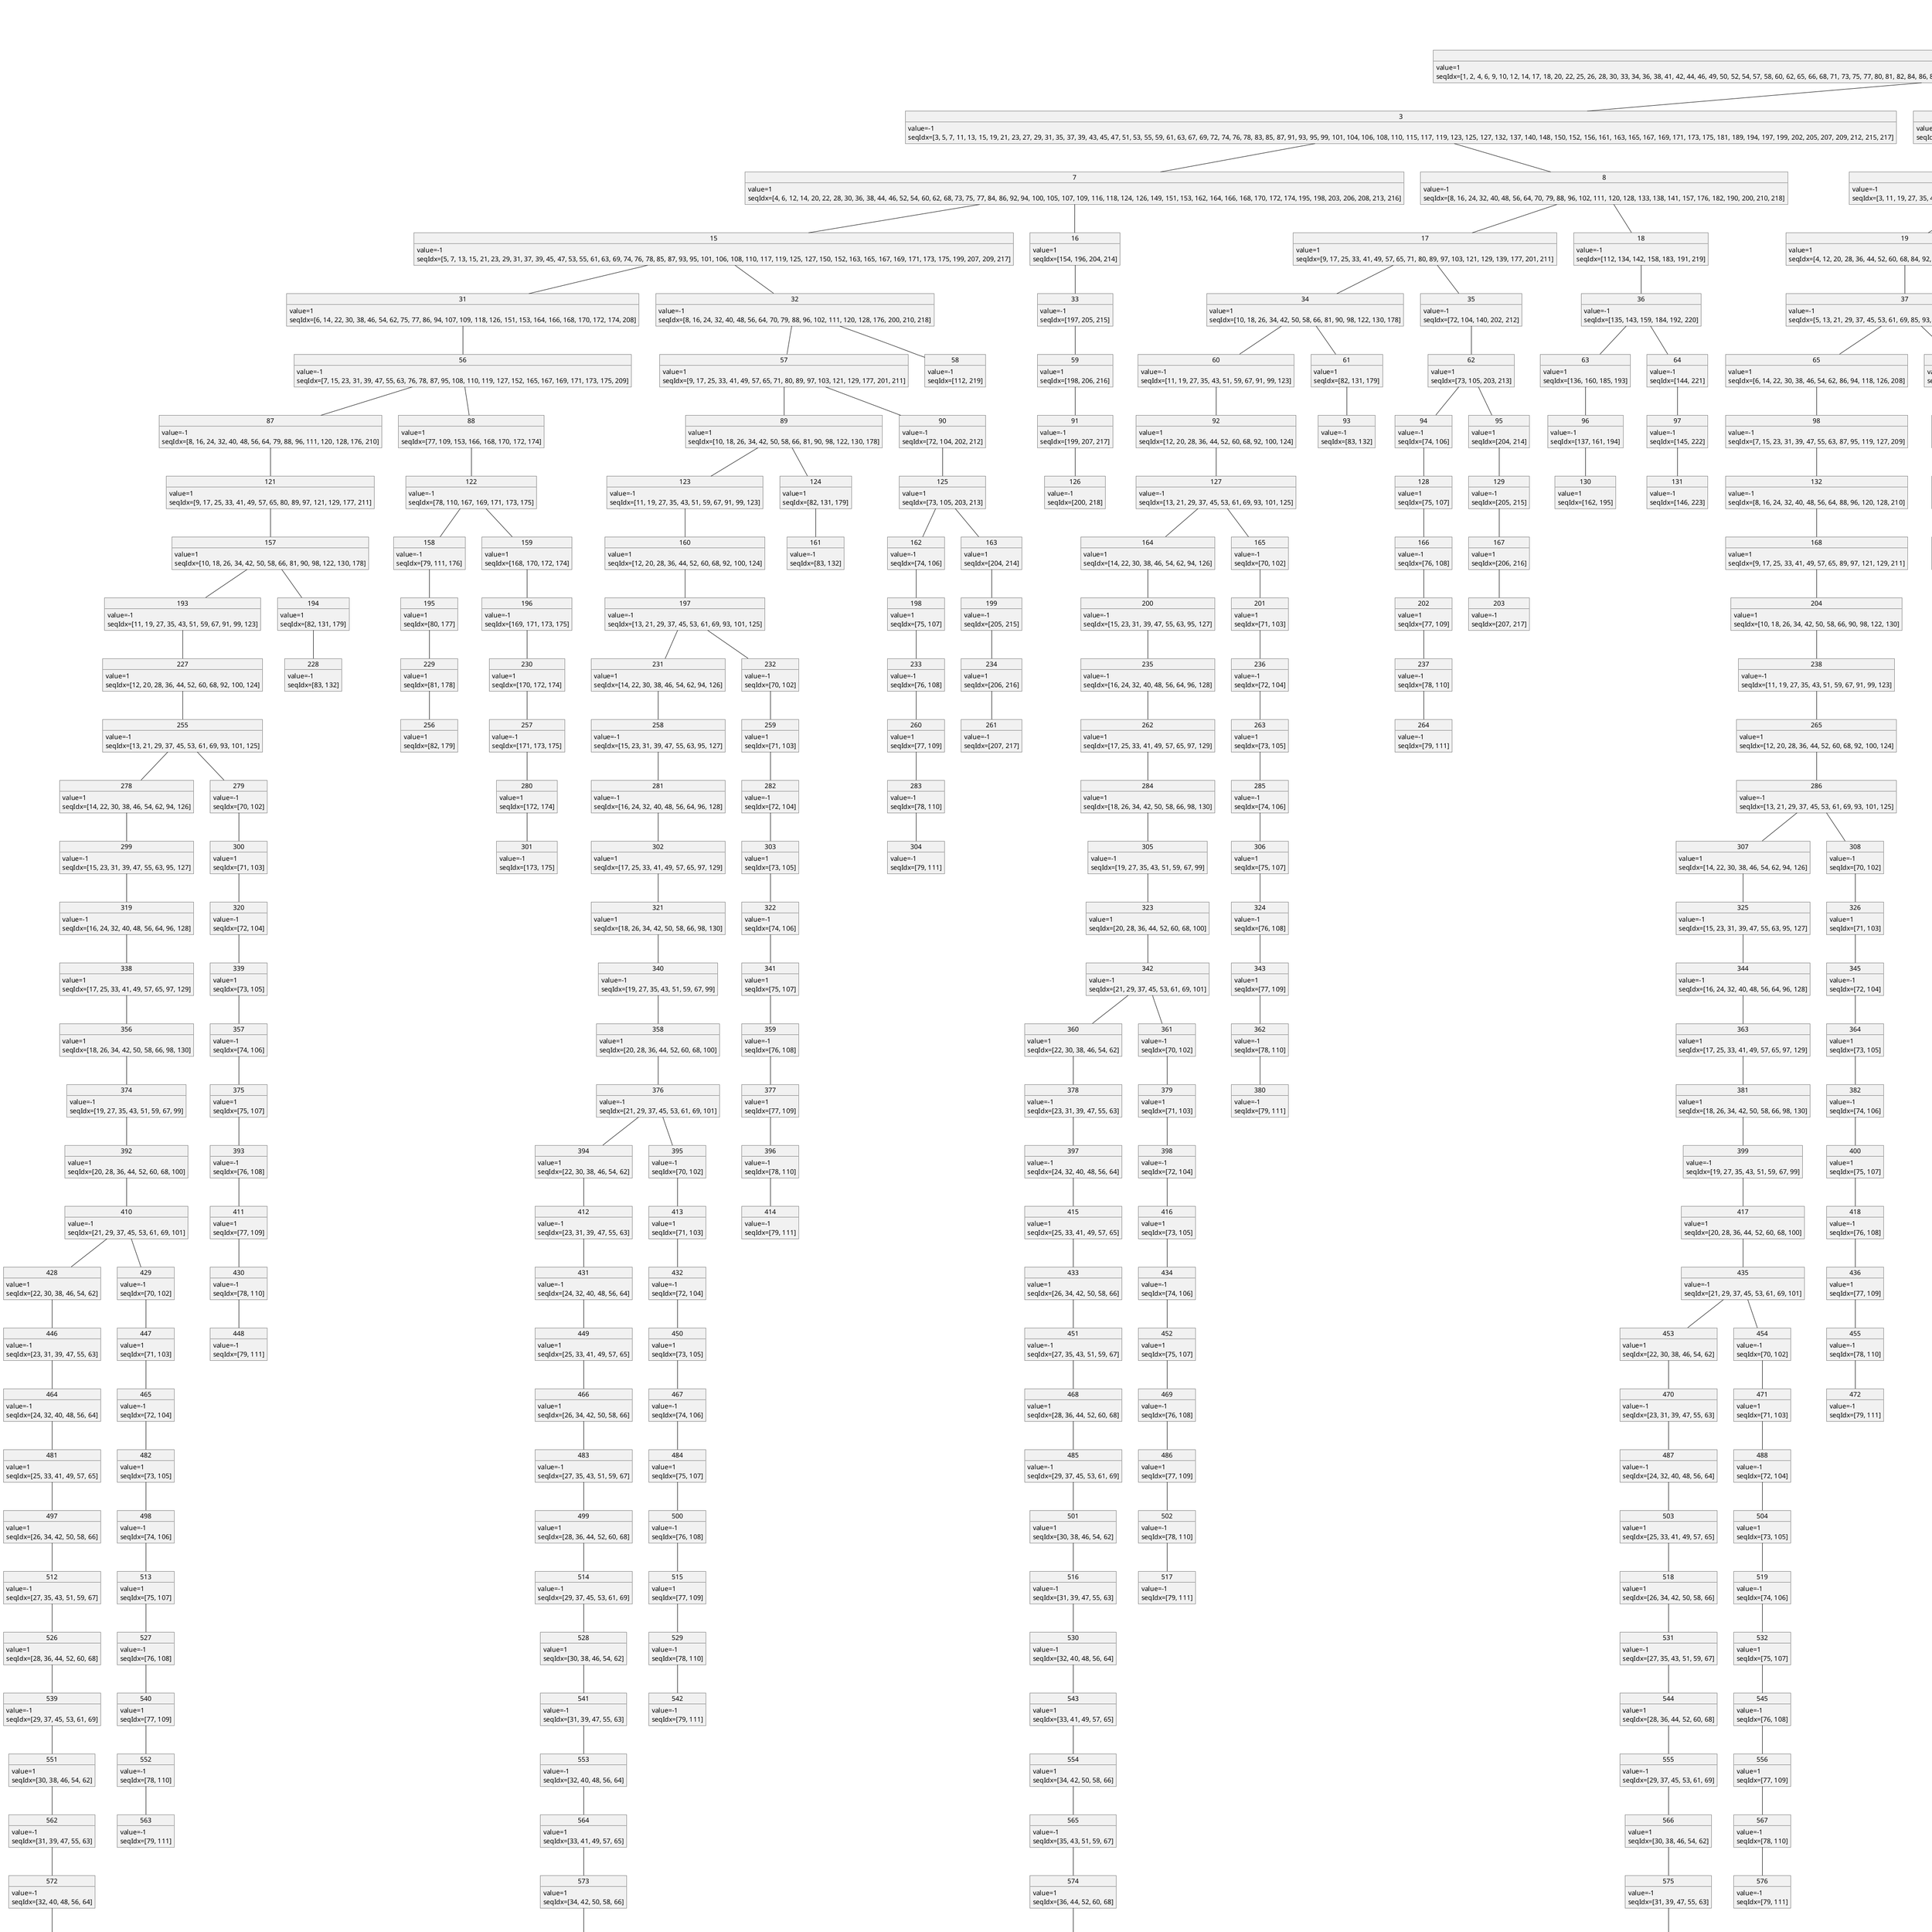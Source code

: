 'This file was automatically generated.
@startuml tree_diagram
object 0
object 1
1 : value=1
1 : seqIdx=[1, 2, 4, 6, 9, 10, 12, 14, 17, 18, 20, 22, 25, 26, 28, 30, 33, 34, 36, 38, 41, 42, 44, 46, 49, 50, 52, 54, 57, 58, 60, 62, 65, 66, 68, 71, 73, 75, 77, 80, 81, 82, 84, 86, 89, 90, 92, 94, 97, 98, 100, 103, 105, 107, 109, 113, 114, 116, 118, 121, 122, 124, 126, 129, 130, 131, 136, 139, 147, 149, 151, 153, 154, 155, 160, 162, 164, 166, 168, 170, 172, 174, 177, 178, 179, 180, 185, 186, 187, 188, 193, 195, 196, 198, 201, 203, 204, 206, 208, 211, 213, 214, 216]
object 2
2 : value=-1
2 : seqIdx=[3, 5, 7, 8, 11, 13, 15, 16, 19, 21, 23, 24, 27, 29, 31, 32, 35, 37, 39, 40, 43, 45, 47, 48, 51, 53, 55, 56, 59, 61, 63, 64, 67, 69, 70, 72, 74, 76, 78, 79, 83, 85, 87, 88, 91, 93, 95, 96, 99, 101, 102, 104, 106, 108, 110, 111, 112, 115, 117, 119, 120, 123, 125, 127, 128, 132, 133, 134, 135, 137, 138, 140, 141, 142, 143, 144, 145, 146, 148, 150, 152, 156, 157, 158, 159, 161, 163, 165, 167, 169, 171, 173, 175, 176, 181, 182, 183, 184, 189, 190, 191, 192, 194, 197, 199, 200, 202, 205, 207, 209, 210, 212, 215, 217, 218, 219, 220, 221, 222, 223]
object 3
3 : value=-1
3 : seqIdx=[3, 5, 7, 11, 13, 15, 19, 21, 23, 27, 29, 31, 35, 37, 39, 43, 45, 47, 51, 53, 55, 59, 61, 63, 67, 69, 72, 74, 76, 78, 83, 85, 87, 91, 93, 95, 99, 101, 104, 106, 108, 110, 115, 117, 119, 123, 125, 127, 132, 137, 140, 148, 150, 152, 156, 161, 163, 165, 167, 169, 171, 173, 175, 181, 189, 194, 197, 199, 202, 205, 207, 209, 212, 215, 217]
object 4
4 : value=1
4 : seqIdx=[2, 10, 18, 26, 34, 42, 50, 58, 66, 81, 82, 90, 98, 114, 122, 130, 131, 154, 155, 178, 179, 180, 186, 187, 188, 196, 204, 214]
object 5
5 : value=1
5 : seqIdx=[4, 6, 9, 12, 14, 17, 20, 22, 25, 28, 30, 33, 36, 38, 41, 44, 46, 49, 52, 54, 57, 60, 62, 65, 68, 71, 73, 75, 77, 80, 84, 86, 89, 92, 94, 97, 100, 103, 105, 107, 109, 113, 116, 118, 121, 124, 126, 129, 136, 139, 147, 149, 151, 153, 160, 162, 164, 166, 168, 170, 172, 174, 177, 185, 193, 195, 198, 201, 203, 206, 208, 211, 213, 216]
object 6
6 : value=-1
6 : seqIdx=[8, 16, 24, 32, 40, 48, 56, 64, 70, 79, 88, 96, 102, 111, 112, 120, 128, 133, 134, 135, 138, 141, 142, 143, 144, 145, 146, 157, 158, 159, 176, 182, 183, 184, 190, 191, 192, 200, 210, 218, 219, 220, 221, 222, 223]
object 7
7 : value=1
7 : seqIdx=[4, 6, 12, 14, 20, 22, 28, 30, 36, 38, 44, 46, 52, 54, 60, 62, 68, 73, 75, 77, 84, 86, 92, 94, 100, 105, 107, 109, 116, 118, 124, 126, 149, 151, 153, 162, 164, 166, 168, 170, 172, 174, 195, 198, 203, 206, 208, 213, 216]
object 8
8 : value=-1
8 : seqIdx=[8, 16, 24, 32, 40, 48, 56, 64, 70, 79, 88, 96, 102, 111, 120, 128, 133, 138, 141, 157, 176, 182, 190, 200, 210, 218]
object 9
9 : value=-1
9 : seqIdx=[3, 11, 19, 27, 35, 43, 51, 59, 67, 83, 91, 99, 115, 123, 132, 156, 181, 189, 197, 205, 215]
object 10
10 : value=1
10 : seqIdx=[82, 131, 155, 179, 180, 187, 188]
object 11
11 : value=-1
11 : seqIdx=[5, 7, 13, 15, 21, 23, 29, 31, 37, 39, 45, 47, 53, 55, 61, 63, 69, 72, 74, 76, 78, 85, 87, 93, 95, 101, 104, 106, 108, 110, 117, 119, 125, 127, 137, 140, 148, 150, 152, 161, 163, 165, 167, 169, 171, 173, 175, 194, 199, 202, 207, 209, 212, 217]
object 12
12 : value=1
12 : seqIdx=[10, 18, 26, 34, 42, 50, 58, 66, 81, 90, 98, 114, 122, 130, 154, 178, 186, 196, 204, 214]
object 13
13 : value=1
13 : seqIdx=[9, 17, 25, 33, 41, 49, 57, 65, 71, 80, 89, 97, 103, 113, 121, 129, 136, 139, 147, 160, 177, 185, 193, 201, 211]
object 14
14 : value=-1
14 : seqIdx=[112, 134, 135, 142, 143, 144, 145, 146, 158, 159, 183, 184, 191, 192, 219, 220, 221, 222, 223]
object 15
15 : value=-1
15 : seqIdx=[5, 7, 13, 15, 21, 23, 29, 31, 37, 39, 45, 47, 53, 55, 61, 63, 69, 74, 76, 78, 85, 87, 93, 95, 101, 106, 108, 110, 117, 119, 125, 127, 150, 152, 163, 165, 167, 169, 171, 173, 175, 199, 207, 209, 217]
object 16
16 : value=1
16 : seqIdx=[154, 196, 204, 214]
object 17
17 : value=1
17 : seqIdx=[9, 17, 25, 33, 41, 49, 57, 65, 71, 80, 89, 97, 103, 121, 129, 139, 177, 201, 211]
object 18
18 : value=-1
18 : seqIdx=[112, 134, 142, 158, 183, 191, 219]
object 19
19 : value=1
19 : seqIdx=[4, 12, 20, 28, 36, 44, 52, 60, 68, 84, 92, 100, 116, 124, 198, 206, 216]
object 20
20 : value=-1
20 : seqIdx=[133, 157, 182, 190]
object 21
21 : value=-1
21 : seqIdx=[83, 132, 156, 181, 189]
object 22
22 : value=1
22 : seqIdx=[180, 188]
object 23
23 : value=1
23 : seqIdx=[6, 14, 22, 30, 38, 46, 54, 62, 73, 75, 77, 86, 94, 105, 107, 109, 118, 126, 149, 151, 153, 162, 164, 166, 168, 170, 172, 174, 195, 203, 208, 213]
object 24
24 : value=-1
24 : seqIdx=[8, 16, 24, 32, 40, 48, 56, 64, 70, 79, 88, 96, 102, 111, 120, 128, 138, 141, 176, 200, 210, 218]
object 25
25 : value=-1
25 : seqIdx=[11, 19, 27, 35, 43, 51, 59, 67, 91, 99, 115, 123, 197, 205, 215]
object 26
26 : value=1
26 : seqIdx=[82, 131, 155, 179, 187]
object 27
27 : value=1
27 : seqIdx=[10, 18, 26, 34, 42, 50, 58, 66, 81, 90, 98, 114, 122, 130, 178, 186]
object 28
28 : value=-1
28 : seqIdx=[72, 104, 137, 140, 148, 161, 194, 202, 212]
object 29
29 : value=1
29 : seqIdx=[113, 136, 147, 160, 185, 193]
object 30
30 : value=-1
30 : seqIdx=[135, 143, 144, 145, 146, 159, 184, 192, 220, 221, 222, 223]
object 31
31 : value=1
31 : seqIdx=[6, 14, 22, 30, 38, 46, 54, 62, 75, 77, 86, 94, 107, 109, 118, 126, 151, 153, 164, 166, 168, 170, 172, 174, 208]
object 32
32 : value=-1
32 : seqIdx=[8, 16, 24, 32, 40, 48, 56, 64, 70, 79, 88, 96, 102, 111, 120, 128, 176, 200, 210, 218]
object 33
33 : value=-1
33 : seqIdx=[197, 205, 215]
object 34
34 : value=1
34 : seqIdx=[10, 18, 26, 34, 42, 50, 58, 66, 81, 90, 98, 122, 130, 178]
object 35
35 : value=-1
35 : seqIdx=[72, 104, 140, 202, 212]
object 36
36 : value=-1
36 : seqIdx=[135, 143, 159, 184, 192, 220]
object 37
37 : value=-1
37 : seqIdx=[5, 13, 21, 29, 37, 45, 53, 61, 69, 85, 93, 101, 117, 125, 199, 207, 217]
object 38
38 : value=-1
38 : seqIdx=[134, 158, 183, 191]
object 39
39 : value=-1
39 : seqIdx=[133, 157, 182, 190]
object 40
40 : value=-1
40 : seqIdx=[181, 189]
object 41
41 : value=-1
41 : seqIdx=[7, 15, 23, 31, 39, 47, 55, 63, 74, 76, 78, 87, 95, 106, 108, 110, 119, 127, 150, 152, 163, 165, 167, 169, 171, 173, 175, 209]
object 42
42 : value=1
42 : seqIdx=[154, 196, 204, 214]
object 43
43 : value=1
43 : seqIdx=[9, 17, 25, 33, 41, 49, 57, 65, 71, 80, 89, 97, 103, 121, 129, 139, 177, 201, 211]
object 44
44 : value=-1
44 : seqIdx=[112, 142, 219]
object 45
45 : value=1
45 : seqIdx=[12, 20, 28, 36, 44, 52, 60, 68, 92, 100, 116, 124, 198, 206, 216]
object 46
46 : value=-1
46 : seqIdx=[83, 132, 156]
object 47
47 : value=1
47 : seqIdx=[180, 188]
object 48
48 : value=-1
48 : seqIdx=[11, 19, 27, 35, 43, 51, 59, 67, 91, 99, 115, 123]
object 49
49 : value=1
49 : seqIdx=[82, 131, 179, 187]
object 50
50 : value=1
50 : seqIdx=[73, 105, 149, 162, 195, 203, 213]
object 51
51 : value=-1
51 : seqIdx=[138, 141]
object 52
52 : value=-1
52 : seqIdx=[137, 148, 161, 194]
object 53
53 : value=1
53 : seqIdx=[114, 186]
object 54
54 : value=-1
54 : seqIdx=[144, 145, 146, 221, 222, 223]
object 55
55 : value=1
55 : seqIdx=[136, 147, 160, 185, 193]
object 56
56 : value=-1
56 : seqIdx=[7, 15, 23, 31, 39, 47, 55, 63, 76, 78, 87, 95, 108, 110, 119, 127, 152, 165, 167, 169, 171, 173, 175, 209]
object 57
57 : value=1
57 : seqIdx=[9, 17, 25, 33, 41, 49, 57, 65, 71, 80, 89, 97, 103, 121, 129, 177, 201, 211]
object 58
58 : value=-1
58 : seqIdx=[112, 219]
object 59
59 : value=1
59 : seqIdx=[198, 206, 216]
object 60
60 : value=-1
60 : seqIdx=[11, 19, 27, 35, 43, 51, 59, 67, 91, 99, 123]
object 61
61 : value=1
61 : seqIdx=[82, 131, 179]
object 62
62 : value=1
62 : seqIdx=[73, 105, 203, 213]
object 63
63 : value=1
63 : seqIdx=[136, 160, 185, 193]
object 64
64 : value=-1
64 : seqIdx=[144, 221]
object 65
65 : value=1
65 : seqIdx=[6, 14, 22, 30, 38, 46, 54, 62, 86, 94, 118, 126, 208]
object 66
66 : value=-1
66 : seqIdx=[70, 102, 200, 218]
object 67
67 : value=-1
67 : seqIdx=[135, 159, 184, 192]
object 68
68 : value=-1
68 : seqIdx=[134, 158, 183, 191]
object 69
69 : value=-1
69 : seqIdx=[182, 190]
object 70
70 : value=-1
70 : seqIdx=[8, 16, 24, 32, 40, 48, 56, 64, 79, 88, 96, 111, 120, 128, 176, 210]
object 71
71 : value=1
71 : seqIdx=[75, 77, 107, 109, 151, 153, 164, 166, 168, 170, 172, 174]
object 72
72 : value=-1
72 : seqIdx=[197, 205, 215]
object 73
73 : value=1
73 : seqIdx=[10, 18, 26, 34, 42, 50, 58, 66, 81, 90, 98, 122, 130, 178]
object 74
74 : value=-1
74 : seqIdx=[72, 104, 140, 202, 212]
object 75
75 : value=-1
75 : seqIdx=[143, 220]
object 76
76 : value=-1
76 : seqIdx=[13, 21, 29, 37, 45, 53, 61, 69, 93, 101, 117, 125, 199, 207, 217]
object 77
77 : value=-1
77 : seqIdx=[133, 157]
object 78
78 : value=-1
78 : seqIdx=[181, 189]
object 79
79 : value=1
79 : seqIdx=[12, 20, 28, 36, 44, 52, 60, 68, 92, 100, 116, 124]
object 80
80 : value=-1
80 : seqIdx=[83, 132]
object 81
81 : value=1
81 : seqIdx=[180, 188]
object 82
82 : value=-1
82 : seqIdx=[74, 106, 150, 163]
object 83
83 : value=1
83 : seqIdx=[196, 204, 214]
object 84
84 : value=1
84 : seqIdx=[149, 162, 195]
object 85
85 : value=-1
85 : seqIdx=[145, 146, 222, 223]
object 86
86 : value=-1
86 : seqIdx=[137, 148, 161, 194]
object 87
87 : value=-1
87 : seqIdx=[8, 16, 24, 32, 40, 48, 56, 64, 79, 88, 96, 111, 120, 128, 176, 210]
object 88
88 : value=1
88 : seqIdx=[77, 109, 153, 166, 168, 170, 172, 174]
object 89
89 : value=1
89 : seqIdx=[10, 18, 26, 34, 42, 50, 58, 66, 81, 90, 98, 122, 130, 178]
object 90
90 : value=-1
90 : seqIdx=[72, 104, 202, 212]
object 91
91 : value=-1
91 : seqIdx=[199, 207, 217]
object 92
92 : value=1
92 : seqIdx=[12, 20, 28, 36, 44, 52, 60, 68, 92, 100, 124]
object 93
93 : value=-1
93 : seqIdx=[83, 132]
object 94
94 : value=-1
94 : seqIdx=[74, 106]
object 95
95 : value=1
95 : seqIdx=[204, 214]
object 96
96 : value=-1
96 : seqIdx=[137, 161, 194]
object 97
97 : value=-1
97 : seqIdx=[145, 222]
object 98
98 : value=-1
98 : seqIdx=[7, 15, 23, 31, 39, 47, 55, 63, 87, 95, 119, 127, 209]
object 99
99 : value=1
99 : seqIdx=[71, 103, 201]
object 100
100 : value=1
100 : seqIdx=[136, 160, 185, 193]
object 101
101 : value=-1
101 : seqIdx=[135, 159, 184, 192]
object 102
102 : value=-1
102 : seqIdx=[183, 191]
object 103
103 : value=1
103 : seqIdx=[9, 17, 25, 33, 41, 49, 57, 65, 80, 89, 97, 121, 129, 177, 211]
object 104
104 : value=-1
104 : seqIdx=[76, 78, 108, 110, 152, 165, 167, 169, 171, 173, 175]
object 105
105 : value=1
105 : seqIdx=[198, 206, 216]
object 106
106 : value=-1
106 : seqIdx=[11, 19, 27, 35, 43, 51, 59, 67, 91, 99, 123]
object 107
107 : value=1
107 : seqIdx=[82, 131, 179]
object 108
108 : value=1
108 : seqIdx=[73, 105, 203, 213]
object 109
109 : value=-1
109 : seqIdx=[144, 221]
object 110
110 : value=1
110 : seqIdx=[14, 22, 30, 38, 46, 54, 62, 94, 118, 126, 208]
object 111
111 : value=-1
111 : seqIdx=[70, 102, 200, 218]
object 112
112 : value=-1
112 : seqIdx=[134, 158]
object 113
113 : value=-1
113 : seqIdx=[182, 190]
object 114
114 : value=-1
114 : seqIdx=[13, 21, 29, 37, 45, 53, 61, 69, 93, 101, 117, 125]
object 115
115 : value=-1
115 : seqIdx=[181, 189]
object 116
116 : value=1
116 : seqIdx=[75, 107, 151, 164]
object 117
117 : value=-1
117 : seqIdx=[197, 205, 215]
object 118
118 : value=-1
118 : seqIdx=[150, 163]
object 119
119 : value=-1
119 : seqIdx=[146, 223]
object 120
120 : value=1
120 : seqIdx=[149, 162, 195]
object 121
121 : value=1
121 : seqIdx=[9, 17, 25, 33, 41, 49, 57, 65, 80, 89, 97, 121, 129, 177, 211]
object 122
122 : value=-1
122 : seqIdx=[78, 110, 167, 169, 171, 173, 175]
object 123
123 : value=-1
123 : seqIdx=[11, 19, 27, 35, 43, 51, 59, 67, 91, 99, 123]
object 124
124 : value=1
124 : seqIdx=[82, 131, 179]
object 125
125 : value=1
125 : seqIdx=[73, 105, 203, 213]
object 126
126 : value=-1
126 : seqIdx=[200, 218]
object 127
127 : value=-1
127 : seqIdx=[13, 21, 29, 37, 45, 53, 61, 69, 93, 101, 125]
object 128
128 : value=1
128 : seqIdx=[75, 107]
object 129
129 : value=-1
129 : seqIdx=[205, 215]
object 130
130 : value=1
130 : seqIdx=[162, 195]
object 131
131 : value=-1
131 : seqIdx=[146, 223]
object 132
132 : value=-1
132 : seqIdx=[8, 16, 24, 32, 40, 48, 56, 64, 88, 96, 120, 128, 210]
object 133
133 : value=-1
133 : seqIdx=[72, 104, 202]
object 134
134 : value=-1
134 : seqIdx=[137, 161, 194]
object 135
135 : value=1
135 : seqIdx=[136, 160, 185, 193]
object 136
136 : value=-1
136 : seqIdx=[184, 192]
object 137
137 : value=1
137 : seqIdx=[10, 18, 26, 34, 42, 50, 58, 66, 81, 90, 98, 122, 130, 178]
object 138
138 : value=1
138 : seqIdx=[77, 109, 153, 166, 168, 170, 172, 174]
object 139
139 : value=-1
139 : seqIdx=[79, 111, 176]
object 140
140 : value=-1
140 : seqIdx=[199, 207, 217]
object 141
141 : value=1
141 : seqIdx=[12, 20, 28, 36, 44, 52, 60, 68, 92, 100, 124]
object 142
142 : value=-1
142 : seqIdx=[83, 132]
object 143
143 : value=-1
143 : seqIdx=[74, 106]
object 144
144 : value=1
144 : seqIdx=[204, 214]
object 145
145 : value=-1
145 : seqIdx=[145, 222]
object 146
146 : value=-1
146 : seqIdx=[15, 23, 31, 39, 47, 55, 63, 95, 119, 127, 209]
object 147
147 : value=1
147 : seqIdx=[71, 103, 201]
object 148
148 : value=-1
148 : seqIdx=[135, 159]
object 149
149 : value=-1
149 : seqIdx=[183, 191]
object 150
150 : value=1
150 : seqIdx=[14, 22, 30, 38, 46, 54, 62, 94, 118, 126]
object 151
151 : value=-1
151 : seqIdx=[70, 102]
object 152
152 : value=-1
152 : seqIdx=[182, 190]
object 153
153 : value=-1
153 : seqIdx=[76, 108, 152, 165]
object 154
154 : value=1
154 : seqIdx=[198, 206, 216]
object 155
155 : value=1
155 : seqIdx=[151, 164]
object 156
156 : value=-1
156 : seqIdx=[150, 163]
object 157
157 : value=1
157 : seqIdx=[10, 18, 26, 34, 42, 50, 58, 66, 81, 90, 98, 122, 130, 178]
object 158
158 : value=-1
158 : seqIdx=[79, 111, 176]
object 159
159 : value=1
159 : seqIdx=[168, 170, 172, 174]
object 160
160 : value=1
160 : seqIdx=[12, 20, 28, 36, 44, 52, 60, 68, 92, 100, 124]
object 161
161 : value=-1
161 : seqIdx=[83, 132]
object 162
162 : value=-1
162 : seqIdx=[74, 106]
object 163
163 : value=1
163 : seqIdx=[204, 214]
object 164
164 : value=1
164 : seqIdx=[14, 22, 30, 38, 46, 54, 62, 94, 126]
object 165
165 : value=-1
165 : seqIdx=[70, 102]
object 166
166 : value=-1
166 : seqIdx=[76, 108]
object 167
167 : value=1
167 : seqIdx=[206, 216]
object 168
168 : value=1
168 : seqIdx=[9, 17, 25, 33, 41, 49, 57, 65, 89, 97, 121, 129, 211]
object 169
169 : value=1
169 : seqIdx=[73, 105, 203]
object 170
170 : value=1
170 : seqIdx=[162, 195]
object 171
171 : value=-1
171 : seqIdx=[137, 161, 194]
object 172
172 : value=1
172 : seqIdx=[185, 193]
object 173
173 : value=-1
173 : seqIdx=[11, 19, 27, 35, 43, 51, 59, 67, 91, 99, 123]
object 174
174 : value=1
174 : seqIdx=[82, 131, 179]
object 175
175 : value=-1
175 : seqIdx=[78, 110, 167, 169, 171, 173, 175]
object 176
176 : value=1
176 : seqIdx=[80, 177]
object 177
177 : value=-1
177 : seqIdx=[200, 218]
object 178
178 : value=-1
178 : seqIdx=[13, 21, 29, 37, 45, 53, 61, 69, 93, 101, 125]
object 179
179 : value=1
179 : seqIdx=[75, 107]
object 180
180 : value=-1
180 : seqIdx=[205, 215]
object 181
181 : value=-1
181 : seqIdx=[146, 223]
object 182
182 : value=-1
182 : seqIdx=[16, 24, 32, 40, 48, 56, 64, 96, 120, 128, 210]
object 183
183 : value=-1
183 : seqIdx=[72, 104, 202]
object 184
184 : value=1
184 : seqIdx=[136, 160]
object 185
185 : value=-1
185 : seqIdx=[184, 192]
object 186
186 : value=-1
186 : seqIdx=[15, 23, 31, 39, 47, 55, 63, 95, 119, 127]
object 187
187 : value=1
187 : seqIdx=[71, 103]
object 188
188 : value=-1
188 : seqIdx=[183, 191]
object 189
189 : value=1
189 : seqIdx=[77, 109, 153, 166]
object 190
190 : value=-1
190 : seqIdx=[199, 207, 217]
object 191
191 : value=-1
191 : seqIdx=[152, 165]
object 192
192 : value=1
192 : seqIdx=[151, 164]
object 193
193 : value=-1
193 : seqIdx=[11, 19, 27, 35, 43, 51, 59, 67, 91, 99, 123]
object 194
194 : value=1
194 : seqIdx=[82, 131, 179]
object 195
195 : value=1
195 : seqIdx=[80, 177]
object 196
196 : value=-1
196 : seqIdx=[169, 171, 173, 175]
object 197
197 : value=-1
197 : seqIdx=[13, 21, 29, 37, 45, 53, 61, 69, 93, 101, 125]
object 198
198 : value=1
198 : seqIdx=[75, 107]
object 199
199 : value=-1
199 : seqIdx=[205, 215]
object 200
200 : value=-1
200 : seqIdx=[15, 23, 31, 39, 47, 55, 63, 95, 127]
object 201
201 : value=1
201 : seqIdx=[71, 103]
object 202
202 : value=1
202 : seqIdx=[77, 109]
object 203
203 : value=-1
203 : seqIdx=[207, 217]
object 204
204 : value=1
204 : seqIdx=[10, 18, 26, 34, 42, 50, 58, 66, 90, 98, 122, 130]
object 205
205 : value=-1
205 : seqIdx=[74, 106]
object 206
206 : value=1
206 : seqIdx=[162, 195]
object 207
207 : value=1
207 : seqIdx=[12, 20, 28, 36, 44, 52, 60, 68, 92, 100, 124]
object 208
208 : value=-1
208 : seqIdx=[83, 132]
object 209
209 : value=-1
209 : seqIdx=[79, 111, 176]
object 210
210 : value=1
210 : seqIdx=[168, 170, 172, 174]
object 211
211 : value=1
211 : seqIdx=[81, 178]
object 212
212 : value=1
212 : seqIdx=[14, 22, 30, 38, 46, 54, 62, 94, 126]
object 213
213 : value=-1
213 : seqIdx=[70, 102]
object 214
214 : value=-1
214 : seqIdx=[76, 108]
object 215
215 : value=1
215 : seqIdx=[206, 216]
object 216
216 : value=1
216 : seqIdx=[17, 25, 33, 41, 49, 57, 65, 97, 121, 129, 211]
object 217
217 : value=1
217 : seqIdx=[73, 105, 203]
object 218
218 : value=-1
218 : seqIdx=[137, 161]
object 219
219 : value=1
219 : seqIdx=[185, 193]
object 220
220 : value=-1
220 : seqIdx=[16, 24, 32, 40, 48, 56, 64, 96, 120, 128]
object 221
221 : value=-1
221 : seqIdx=[72, 104]
object 222
222 : value=-1
222 : seqIdx=[184, 192]
object 223
223 : value=-1
223 : seqIdx=[78, 110, 167]
object 224
224 : value=-1
224 : seqIdx=[200, 218]
object 225
225 : value=1
225 : seqIdx=[153, 166]
object 226
226 : value=-1
226 : seqIdx=[152, 165]
object 227
227 : value=1
227 : seqIdx=[12, 20, 28, 36, 44, 52, 60, 68, 92, 100, 124]
object 228
228 : value=-1
228 : seqIdx=[83, 132]
object 229
229 : value=1
229 : seqIdx=[81, 178]
object 230
230 : value=1
230 : seqIdx=[170, 172, 174]
object 231
231 : value=1
231 : seqIdx=[14, 22, 30, 38, 46, 54, 62, 94, 126]
object 232
232 : value=-1
232 : seqIdx=[70, 102]
object 233
233 : value=-1
233 : seqIdx=[76, 108]
object 234
234 : value=1
234 : seqIdx=[206, 216]
object 235
235 : value=-1
235 : seqIdx=[16, 24, 32, 40, 48, 56, 64, 96, 128]
object 236
236 : value=-1
236 : seqIdx=[72, 104]
object 237
237 : value=-1
237 : seqIdx=[78, 110]
object 238
238 : value=-1
238 : seqIdx=[11, 19, 27, 35, 43, 51, 59, 67, 91, 99, 123]
object 239
239 : value=1
239 : seqIdx=[75, 107]
object 240
240 : value=-1
240 : seqIdx=[13, 21, 29, 37, 45, 53, 61, 69, 93, 101, 125]
object 241
241 : value=1
241 : seqIdx=[80, 177]
object 242
242 : value=-1
242 : seqIdx=[169, 171, 173, 175]
object 243
243 : value=1
243 : seqIdx=[82, 179]
object 244
244 : value=-1
244 : seqIdx=[15, 23, 31, 39, 47, 55, 63, 95, 127]
object 245
245 : value=1
245 : seqIdx=[71, 103]
object 246
246 : value=1
246 : seqIdx=[77, 109]
object 247
247 : value=-1
247 : seqIdx=[207, 217]
object 248
248 : value=1
248 : seqIdx=[18, 26, 34, 42, 50, 58, 66, 98, 122, 130]
object 249
249 : value=-1
249 : seqIdx=[74, 106]
object 250
250 : value=1
250 : seqIdx=[17, 25, 33, 41, 49, 57, 65, 97, 121, 129]
object 251
251 : value=1
251 : seqIdx=[73, 105]
object 252
252 : value=1
252 : seqIdx=[185, 193]
object 253
253 : value=-1
253 : seqIdx=[79, 111]
object 254
254 : value=1
254 : seqIdx=[153, 166]
object 255
255 : value=-1
255 : seqIdx=[13, 21, 29, 37, 45, 53, 61, 69, 93, 101, 125]
object 256
256 : value=1
256 : seqIdx=[82, 179]
object 257
257 : value=-1
257 : seqIdx=[171, 173, 175]
object 258
258 : value=-1
258 : seqIdx=[15, 23, 31, 39, 47, 55, 63, 95, 127]
object 259
259 : value=1
259 : seqIdx=[71, 103]
object 260
260 : value=1
260 : seqIdx=[77, 109]
object 261
261 : value=-1
261 : seqIdx=[207, 217]
object 262
262 : value=1
262 : seqIdx=[17, 25, 33, 41, 49, 57, 65, 97, 129]
object 263
263 : value=1
263 : seqIdx=[73, 105]
object 264
264 : value=-1
264 : seqIdx=[79, 111]
object 265
265 : value=1
265 : seqIdx=[12, 20, 28, 36, 44, 52, 60, 68, 92, 100, 124]
object 266
266 : value=-1
266 : seqIdx=[76, 108]
object 267
267 : value=1
267 : seqIdx=[14, 22, 30, 38, 46, 54, 62, 94, 126]
object 268
268 : value=-1
268 : seqIdx=[70, 102]
object 269
269 : value=1
269 : seqIdx=[81, 178]
object 270
270 : value=1
270 : seqIdx=[170, 172, 174]
object 271
271 : value=-1
271 : seqIdx=[16, 24, 32, 40, 48, 56, 64, 96, 128]
object 272
272 : value=-1
272 : seqIdx=[72, 104]
object 273
273 : value=-1
273 : seqIdx=[78, 110]
object 274
274 : value=-1
274 : seqIdx=[19, 27, 35, 43, 51, 59, 67, 99, 123]
object 275
275 : value=1
275 : seqIdx=[75, 107]
object 276
276 : value=1
276 : seqIdx=[18, 26, 34, 42, 50, 58, 66, 98, 122, 130]
object 277
277 : value=-1
277 : seqIdx=[74, 106]
object 278
278 : value=1
278 : seqIdx=[14, 22, 30, 38, 46, 54, 62, 94, 126]
object 279
279 : value=-1
279 : seqIdx=[70, 102]
object 280
280 : value=1
280 : seqIdx=[172, 174]
object 281
281 : value=-1
281 : seqIdx=[16, 24, 32, 40, 48, 56, 64, 96, 128]
object 282
282 : value=-1
282 : seqIdx=[72, 104]
object 283
283 : value=-1
283 : seqIdx=[78, 110]
object 284
284 : value=1
284 : seqIdx=[18, 26, 34, 42, 50, 58, 66, 98, 130]
object 285
285 : value=-1
285 : seqIdx=[74, 106]
object 286
286 : value=-1
286 : seqIdx=[13, 21, 29, 37, 45, 53, 61, 69, 93, 101, 125]
object 287
287 : value=1
287 : seqIdx=[77, 109]
object 288
288 : value=-1
288 : seqIdx=[15, 23, 31, 39, 47, 55, 63, 95, 127]
object 289
289 : value=1
289 : seqIdx=[71, 103]
object 290
290 : value=1
290 : seqIdx=[82, 179]
object 291
291 : value=-1
291 : seqIdx=[171, 173, 175]
object 292
292 : value=1
292 : seqIdx=[17, 25, 33, 41, 49, 57, 65, 97, 129]
object 293
293 : value=1
293 : seqIdx=[73, 105]
object 294
294 : value=-1
294 : seqIdx=[79, 111]
object 295
295 : value=1
295 : seqIdx=[20, 28, 36, 44, 52, 60, 68, 100, 124]
object 296
296 : value=-1
296 : seqIdx=[76, 108]
object 297
297 : value=-1
297 : seqIdx=[19, 27, 35, 43, 51, 59, 67, 99, 123]
object 298
298 : value=1
298 : seqIdx=[75, 107]
object 299
299 : value=-1
299 : seqIdx=[15, 23, 31, 39, 47, 55, 63, 95, 127]
object 300
300 : value=1
300 : seqIdx=[71, 103]
object 301
301 : value=-1
301 : seqIdx=[173, 175]
object 302
302 : value=1
302 : seqIdx=[17, 25, 33, 41, 49, 57, 65, 97, 129]
object 303
303 : value=1
303 : seqIdx=[73, 105]
object 304
304 : value=-1
304 : seqIdx=[79, 111]
object 305
305 : value=-1
305 : seqIdx=[19, 27, 35, 43, 51, 59, 67, 99]
object 306
306 : value=1
306 : seqIdx=[75, 107]
object 307
307 : value=1
307 : seqIdx=[14, 22, 30, 38, 46, 54, 62, 94, 126]
object 308
308 : value=-1
308 : seqIdx=[70, 102]
object 309
309 : value=-1
309 : seqIdx=[78, 110]
object 310
310 : value=-1
310 : seqIdx=[16, 24, 32, 40, 48, 56, 64, 96, 128]
object 311
311 : value=-1
311 : seqIdx=[72, 104]
object 312
312 : value=1
312 : seqIdx=[172, 174]
object 313
313 : value=1
313 : seqIdx=[18, 26, 34, 42, 50, 58, 66, 98, 130]
object 314
314 : value=-1
314 : seqIdx=[74, 106]
object 315
315 : value=-1
315 : seqIdx=[21, 29, 37, 45, 53, 61, 69, 101, 125]
object 316
316 : value=1
316 : seqIdx=[77, 109]
object 317
317 : value=1
317 : seqIdx=[20, 28, 36, 44, 52, 60, 68, 100, 124]
object 318
318 : value=-1
318 : seqIdx=[76, 108]
object 319
319 : value=-1
319 : seqIdx=[16, 24, 32, 40, 48, 56, 64, 96, 128]
object 320
320 : value=-1
320 : seqIdx=[72, 104]
object 321
321 : value=1
321 : seqIdx=[18, 26, 34, 42, 50, 58, 66, 98, 130]
object 322
322 : value=-1
322 : seqIdx=[74, 106]
object 323
323 : value=1
323 : seqIdx=[20, 28, 36, 44, 52, 60, 68, 100]
object 324
324 : value=-1
324 : seqIdx=[76, 108]
object 325
325 : value=-1
325 : seqIdx=[15, 23, 31, 39, 47, 55, 63, 95, 127]
object 326
326 : value=1
326 : seqIdx=[71, 103]
object 327
327 : value=-1
327 : seqIdx=[79, 111]
object 328
328 : value=1
328 : seqIdx=[17, 25, 33, 41, 49, 57, 65, 97, 129]
object 329
329 : value=1
329 : seqIdx=[73, 105]
object 330
330 : value=-1
330 : seqIdx=[173, 175]
object 331
331 : value=-1
331 : seqIdx=[19, 27, 35, 43, 51, 59, 67, 99]
object 332
332 : value=1
332 : seqIdx=[75, 107]
object 333
333 : value=1
333 : seqIdx=[22, 30, 38, 46, 54, 62, 126]
object 334
334 : value=-1
334 : seqIdx=[70, 102]
object 335
335 : value=-1
335 : seqIdx=[78, 110]
object 336
336 : value=-1
336 : seqIdx=[21, 29, 37, 45, 53, 61, 69, 101, 125]
object 337
337 : value=1
337 : seqIdx=[77, 109]
object 338
338 : value=1
338 : seqIdx=[17, 25, 33, 41, 49, 57, 65, 97, 129]
object 339
339 : value=1
339 : seqIdx=[73, 105]
object 340
340 : value=-1
340 : seqIdx=[19, 27, 35, 43, 51, 59, 67, 99]
object 341
341 : value=1
341 : seqIdx=[75, 107]
object 342
342 : value=-1
342 : seqIdx=[21, 29, 37, 45, 53, 61, 69, 101]
object 343
343 : value=1
343 : seqIdx=[77, 109]
object 344
344 : value=-1
344 : seqIdx=[16, 24, 32, 40, 48, 56, 64, 96, 128]
object 345
345 : value=-1
345 : seqIdx=[72, 104]
object 346
346 : value=1
346 : seqIdx=[18, 26, 34, 42, 50, 58, 66, 98, 130]
object 347
347 : value=-1
347 : seqIdx=[74, 106]
object 348
348 : value=1
348 : seqIdx=[20, 28, 36, 44, 52, 60, 68, 100]
object 349
349 : value=-1
349 : seqIdx=[76, 108]
object 350
350 : value=-1
350 : seqIdx=[23, 31, 39, 47, 55, 63, 127]
object 351
351 : value=1
351 : seqIdx=[71, 103]
object 352
352 : value=-1
352 : seqIdx=[79, 111]
object 353
353 : value=1
353 : seqIdx=[22, 30, 38, 46, 54, 62, 126]
object 354
354 : value=-1
354 : seqIdx=[70, 102]
object 355
355 : value=-1
355 : seqIdx=[78, 110]
object 356
356 : value=1
356 : seqIdx=[18, 26, 34, 42, 50, 58, 66, 98, 130]
object 357
357 : value=-1
357 : seqIdx=[74, 106]
object 358
358 : value=1
358 : seqIdx=[20, 28, 36, 44, 52, 60, 68, 100]
object 359
359 : value=-1
359 : seqIdx=[76, 108]
object 360
360 : value=1
360 : seqIdx=[22, 30, 38, 46, 54, 62]
object 361
361 : value=-1
361 : seqIdx=[70, 102]
object 362
362 : value=-1
362 : seqIdx=[78, 110]
object 363
363 : value=1
363 : seqIdx=[17, 25, 33, 41, 49, 57, 65, 97, 129]
object 364
364 : value=1
364 : seqIdx=[73, 105]
object 365
365 : value=-1
365 : seqIdx=[19, 27, 35, 43, 51, 59, 67, 99]
object 366
366 : value=1
366 : seqIdx=[75, 107]
object 367
367 : value=-1
367 : seqIdx=[21, 29, 37, 45, 53, 61, 69, 101]
object 368
368 : value=1
368 : seqIdx=[77, 109]
object 369
369 : value=-1
369 : seqIdx=[24, 32, 40, 48, 56, 64, 128]
object 370
370 : value=-1
370 : seqIdx=[72, 104]
object 371
371 : value=-1
371 : seqIdx=[23, 31, 39, 47, 55, 63, 127]
object 372
372 : value=1
372 : seqIdx=[71, 103]
object 373
373 : value=-1
373 : seqIdx=[79, 111]
object 374
374 : value=-1
374 : seqIdx=[19, 27, 35, 43, 51, 59, 67, 99]
object 375
375 : value=1
375 : seqIdx=[75, 107]
object 376
376 : value=-1
376 : seqIdx=[21, 29, 37, 45, 53, 61, 69, 101]
object 377
377 : value=1
377 : seqIdx=[77, 109]
object 378
378 : value=-1
378 : seqIdx=[23, 31, 39, 47, 55, 63]
object 379
379 : value=1
379 : seqIdx=[71, 103]
object 380
380 : value=-1
380 : seqIdx=[79, 111]
object 381
381 : value=1
381 : seqIdx=[18, 26, 34, 42, 50, 58, 66, 98, 130]
object 382
382 : value=-1
382 : seqIdx=[74, 106]
object 383
383 : value=1
383 : seqIdx=[20, 28, 36, 44, 52, 60, 68, 100]
object 384
384 : value=-1
384 : seqIdx=[76, 108]
object 385
385 : value=1
385 : seqIdx=[22, 30, 38, 46, 54, 62]
object 386
386 : value=-1
386 : seqIdx=[70, 102]
object 387
387 : value=-1
387 : seqIdx=[78, 110]
object 388
388 : value=1
388 : seqIdx=[25, 33, 41, 49, 57, 65, 129]
object 389
389 : value=1
389 : seqIdx=[73, 105]
object 390
390 : value=-1
390 : seqIdx=[24, 32, 40, 48, 56, 64, 128]
object 391
391 : value=-1
391 : seqIdx=[72, 104]
object 392
392 : value=1
392 : seqIdx=[20, 28, 36, 44, 52, 60, 68, 100]
object 393
393 : value=-1
393 : seqIdx=[76, 108]
object 394
394 : value=1
394 : seqIdx=[22, 30, 38, 46, 54, 62]
object 395
395 : value=-1
395 : seqIdx=[70, 102]
object 396
396 : value=-1
396 : seqIdx=[78, 110]
object 397
397 : value=-1
397 : seqIdx=[24, 32, 40, 48, 56, 64]
object 398
398 : value=-1
398 : seqIdx=[72, 104]
object 399
399 : value=-1
399 : seqIdx=[19, 27, 35, 43, 51, 59, 67, 99]
object 400
400 : value=1
400 : seqIdx=[75, 107]
object 401
401 : value=-1
401 : seqIdx=[21, 29, 37, 45, 53, 61, 69, 101]
object 402
402 : value=1
402 : seqIdx=[77, 109]
object 403
403 : value=-1
403 : seqIdx=[23, 31, 39, 47, 55, 63]
object 404
404 : value=1
404 : seqIdx=[71, 103]
object 405
405 : value=-1
405 : seqIdx=[79, 111]
object 406
406 : value=1
406 : seqIdx=[26, 34, 42, 50, 58, 66, 130]
object 407
407 : value=-1
407 : seqIdx=[74, 106]
object 408
408 : value=1
408 : seqIdx=[25, 33, 41, 49, 57, 65, 129]
object 409
409 : value=1
409 : seqIdx=[73, 105]
object 410
410 : value=-1
410 : seqIdx=[21, 29, 37, 45, 53, 61, 69, 101]
object 411
411 : value=1
411 : seqIdx=[77, 109]
object 412
412 : value=-1
412 : seqIdx=[23, 31, 39, 47, 55, 63]
object 413
413 : value=1
413 : seqIdx=[71, 103]
object 414
414 : value=-1
414 : seqIdx=[79, 111]
object 415
415 : value=1
415 : seqIdx=[25, 33, 41, 49, 57, 65]
object 416
416 : value=1
416 : seqIdx=[73, 105]
object 417
417 : value=1
417 : seqIdx=[20, 28, 36, 44, 52, 60, 68, 100]
object 418
418 : value=-1
418 : seqIdx=[76, 108]
object 419
419 : value=1
419 : seqIdx=[22, 30, 38, 46, 54, 62]
object 420
420 : value=-1
420 : seqIdx=[70, 102]
object 421
421 : value=-1
421 : seqIdx=[78, 110]
object 422
422 : value=-1
422 : seqIdx=[24, 32, 40, 48, 56, 64]
object 423
423 : value=-1
423 : seqIdx=[72, 104]
object 424
424 : value=-1
424 : seqIdx=[27, 35, 43, 51, 59, 67]
object 425
425 : value=1
425 : seqIdx=[75, 107]
object 426
426 : value=1
426 : seqIdx=[26, 34, 42, 50, 58, 66, 130]
object 427
427 : value=-1
427 : seqIdx=[74, 106]
object 428
428 : value=1
428 : seqIdx=[22, 30, 38, 46, 54, 62]
object 429
429 : value=-1
429 : seqIdx=[70, 102]
object 430
430 : value=-1
430 : seqIdx=[78, 110]
object 431
431 : value=-1
431 : seqIdx=[24, 32, 40, 48, 56, 64]
object 432
432 : value=-1
432 : seqIdx=[72, 104]
object 433
433 : value=1
433 : seqIdx=[26, 34, 42, 50, 58, 66]
object 434
434 : value=-1
434 : seqIdx=[74, 106]
object 435
435 : value=-1
435 : seqIdx=[21, 29, 37, 45, 53, 61, 69, 101]
object 436
436 : value=1
436 : seqIdx=[77, 109]
object 437
437 : value=-1
437 : seqIdx=[23, 31, 39, 47, 55, 63]
object 438
438 : value=1
438 : seqIdx=[71, 103]
object 439
439 : value=-1
439 : seqIdx=[79, 111]
object 440
440 : value=1
440 : seqIdx=[25, 33, 41, 49, 57, 65]
object 441
441 : value=1
441 : seqIdx=[73, 105]
object 442
442 : value=1
442 : seqIdx=[28, 36, 44, 52, 60, 68]
object 443
443 : value=-1
443 : seqIdx=[76, 108]
object 444
444 : value=-1
444 : seqIdx=[27, 35, 43, 51, 59, 67]
object 445
445 : value=1
445 : seqIdx=[75, 107]
object 446
446 : value=-1
446 : seqIdx=[23, 31, 39, 47, 55, 63]
object 447
447 : value=1
447 : seqIdx=[71, 103]
object 448
448 : value=-1
448 : seqIdx=[79, 111]
object 449
449 : value=1
449 : seqIdx=[25, 33, 41, 49, 57, 65]
object 450
450 : value=1
450 : seqIdx=[73, 105]
object 451
451 : value=-1
451 : seqIdx=[27, 35, 43, 51, 59, 67]
object 452
452 : value=1
452 : seqIdx=[75, 107]
object 453
453 : value=1
453 : seqIdx=[22, 30, 38, 46, 54, 62]
object 454
454 : value=-1
454 : seqIdx=[70, 102]
object 455
455 : value=-1
455 : seqIdx=[78, 110]
object 456
456 : value=-1
456 : seqIdx=[24, 32, 40, 48, 56, 64]
object 457
457 : value=-1
457 : seqIdx=[72, 104]
object 458
458 : value=1
458 : seqIdx=[26, 34, 42, 50, 58, 66]
object 459
459 : value=-1
459 : seqIdx=[74, 106]
object 460
460 : value=-1
460 : seqIdx=[29, 37, 45, 53, 61, 69]
object 461
461 : value=1
461 : seqIdx=[77, 109]
object 462
462 : value=1
462 : seqIdx=[28, 36, 44, 52, 60, 68]
object 463
463 : value=-1
463 : seqIdx=[76, 108]
object 464
464 : value=-1
464 : seqIdx=[24, 32, 40, 48, 56, 64]
object 465
465 : value=-1
465 : seqIdx=[72, 104]
object 466
466 : value=1
466 : seqIdx=[26, 34, 42, 50, 58, 66]
object 467
467 : value=-1
467 : seqIdx=[74, 106]
object 468
468 : value=1
468 : seqIdx=[28, 36, 44, 52, 60, 68]
object 469
469 : value=-1
469 : seqIdx=[76, 108]
object 470
470 : value=-1
470 : seqIdx=[23, 31, 39, 47, 55, 63]
object 471
471 : value=1
471 : seqIdx=[71, 103]
object 472
472 : value=-1
472 : seqIdx=[79, 111]
object 473
473 : value=1
473 : seqIdx=[25, 33, 41, 49, 57, 65]
object 474
474 : value=1
474 : seqIdx=[73, 105]
object 475
475 : value=-1
475 : seqIdx=[27, 35, 43, 51, 59, 67]
object 476
476 : value=1
476 : seqIdx=[75, 107]
object 477
477 : value=1
477 : seqIdx=[30, 38, 46, 54, 62]
object 478
478 : value=-1
478 : seqIdx=[78, 110]
object 479
479 : value=-1
479 : seqIdx=[29, 37, 45, 53, 61, 69]
object 480
480 : value=1
480 : seqIdx=[77, 109]
object 481
481 : value=1
481 : seqIdx=[25, 33, 41, 49, 57, 65]
object 482
482 : value=1
482 : seqIdx=[73, 105]
object 483
483 : value=-1
483 : seqIdx=[27, 35, 43, 51, 59, 67]
object 484
484 : value=1
484 : seqIdx=[75, 107]
object 485
485 : value=-1
485 : seqIdx=[29, 37, 45, 53, 61, 69]
object 486
486 : value=1
486 : seqIdx=[77, 109]
object 487
487 : value=-1
487 : seqIdx=[24, 32, 40, 48, 56, 64]
object 488
488 : value=-1
488 : seqIdx=[72, 104]
object 489
489 : value=1
489 : seqIdx=[26, 34, 42, 50, 58, 66]
object 490
490 : value=-1
490 : seqIdx=[74, 106]
object 491
491 : value=1
491 : seqIdx=[28, 36, 44, 52, 60, 68]
object 492
492 : value=-1
492 : seqIdx=[76, 108]
object 493
493 : value=-1
493 : seqIdx=[31, 39, 47, 55, 63]
object 494
494 : value=-1
494 : seqIdx=[79, 111]
object 495
495 : value=1
495 : seqIdx=[30, 38, 46, 54, 62]
object 496
496 : value=-1
496 : seqIdx=[78, 110]
object 497
497 : value=1
497 : seqIdx=[26, 34, 42, 50, 58, 66]
object 498
498 : value=-1
498 : seqIdx=[74, 106]
object 499
499 : value=1
499 : seqIdx=[28, 36, 44, 52, 60, 68]
object 500
500 : value=-1
500 : seqIdx=[76, 108]
object 501
501 : value=1
501 : seqIdx=[30, 38, 46, 54, 62]
object 502
502 : value=-1
502 : seqIdx=[78, 110]
object 503
503 : value=1
503 : seqIdx=[25, 33, 41, 49, 57, 65]
object 504
504 : value=1
504 : seqIdx=[73, 105]
object 505
505 : value=-1
505 : seqIdx=[27, 35, 43, 51, 59, 67]
object 506
506 : value=1
506 : seqIdx=[75, 107]
object 507
507 : value=-1
507 : seqIdx=[29, 37, 45, 53, 61, 69]
object 508
508 : value=1
508 : seqIdx=[77, 109]
object 509
509 : value=-1
509 : seqIdx=[32, 40, 48, 56, 64]
object 510
510 : value=-1
510 : seqIdx=[31, 39, 47, 55, 63]
object 511
511 : value=-1
511 : seqIdx=[79, 111]
object 512
512 : value=-1
512 : seqIdx=[27, 35, 43, 51, 59, 67]
object 513
513 : value=1
513 : seqIdx=[75, 107]
object 514
514 : value=-1
514 : seqIdx=[29, 37, 45, 53, 61, 69]
object 515
515 : value=1
515 : seqIdx=[77, 109]
object 516
516 : value=-1
516 : seqIdx=[31, 39, 47, 55, 63]
object 517
517 : value=-1
517 : seqIdx=[79, 111]
object 518
518 : value=1
518 : seqIdx=[26, 34, 42, 50, 58, 66]
object 519
519 : value=-1
519 : seqIdx=[74, 106]
object 520
520 : value=1
520 : seqIdx=[28, 36, 44, 52, 60, 68]
object 521
521 : value=-1
521 : seqIdx=[76, 108]
object 522
522 : value=1
522 : seqIdx=[30, 38, 46, 54, 62]
object 523
523 : value=-1
523 : seqIdx=[78, 110]
object 524
524 : value=1
524 : seqIdx=[33, 41, 49, 57, 65]
object 525
525 : value=-1
525 : seqIdx=[32, 40, 48, 56, 64]
object 526
526 : value=1
526 : seqIdx=[28, 36, 44, 52, 60, 68]
object 527
527 : value=-1
527 : seqIdx=[76, 108]
object 528
528 : value=1
528 : seqIdx=[30, 38, 46, 54, 62]
object 529
529 : value=-1
529 : seqIdx=[78, 110]
object 530
530 : value=-1
530 : seqIdx=[32, 40, 48, 56, 64]
object 531
531 : value=-1
531 : seqIdx=[27, 35, 43, 51, 59, 67]
object 532
532 : value=1
532 : seqIdx=[75, 107]
object 533
533 : value=-1
533 : seqIdx=[29, 37, 45, 53, 61, 69]
object 534
534 : value=1
534 : seqIdx=[77, 109]
object 535
535 : value=-1
535 : seqIdx=[31, 39, 47, 55, 63]
object 536
536 : value=-1
536 : seqIdx=[79, 111]
object 537
537 : value=1
537 : seqIdx=[34, 42, 50, 58, 66]
object 538
538 : value=1
538 : seqIdx=[33, 41, 49, 57, 65]
object 539
539 : value=-1
539 : seqIdx=[29, 37, 45, 53, 61, 69]
object 540
540 : value=1
540 : seqIdx=[77, 109]
object 541
541 : value=-1
541 : seqIdx=[31, 39, 47, 55, 63]
object 542
542 : value=-1
542 : seqIdx=[79, 111]
object 543
543 : value=1
543 : seqIdx=[33, 41, 49, 57, 65]
object 544
544 : value=1
544 : seqIdx=[28, 36, 44, 52, 60, 68]
object 545
545 : value=-1
545 : seqIdx=[76, 108]
object 546
546 : value=1
546 : seqIdx=[30, 38, 46, 54, 62]
object 547
547 : value=-1
547 : seqIdx=[78, 110]
object 548
548 : value=-1
548 : seqIdx=[32, 40, 48, 56, 64]
object 549
549 : value=-1
549 : seqIdx=[35, 43, 51, 59, 67]
object 550
550 : value=1
550 : seqIdx=[34, 42, 50, 58, 66]
object 551
551 : value=1
551 : seqIdx=[30, 38, 46, 54, 62]
object 552
552 : value=-1
552 : seqIdx=[78, 110]
object 553
553 : value=-1
553 : seqIdx=[32, 40, 48, 56, 64]
object 554
554 : value=1
554 : seqIdx=[34, 42, 50, 58, 66]
object 555
555 : value=-1
555 : seqIdx=[29, 37, 45, 53, 61, 69]
object 556
556 : value=1
556 : seqIdx=[77, 109]
object 557
557 : value=-1
557 : seqIdx=[31, 39, 47, 55, 63]
object 558
558 : value=-1
558 : seqIdx=[79, 111]
object 559
559 : value=1
559 : seqIdx=[33, 41, 49, 57, 65]
object 560
560 : value=1
560 : seqIdx=[36, 44, 52, 60, 68]
object 561
561 : value=-1
561 : seqIdx=[35, 43, 51, 59, 67]
object 562
562 : value=-1
562 : seqIdx=[31, 39, 47, 55, 63]
object 563
563 : value=-1
563 : seqIdx=[79, 111]
object 564
564 : value=1
564 : seqIdx=[33, 41, 49, 57, 65]
object 565
565 : value=-1
565 : seqIdx=[35, 43, 51, 59, 67]
object 566
566 : value=1
566 : seqIdx=[30, 38, 46, 54, 62]
object 567
567 : value=-1
567 : seqIdx=[78, 110]
object 568
568 : value=-1
568 : seqIdx=[32, 40, 48, 56, 64]
object 569
569 : value=1
569 : seqIdx=[34, 42, 50, 58, 66]
object 570
570 : value=-1
570 : seqIdx=[37, 45, 53, 61, 69]
object 571
571 : value=1
571 : seqIdx=[36, 44, 52, 60, 68]
object 572
572 : value=-1
572 : seqIdx=[32, 40, 48, 56, 64]
object 573
573 : value=1
573 : seqIdx=[34, 42, 50, 58, 66]
object 574
574 : value=1
574 : seqIdx=[36, 44, 52, 60, 68]
object 575
575 : value=-1
575 : seqIdx=[31, 39, 47, 55, 63]
object 576
576 : value=-1
576 : seqIdx=[79, 111]
object 577
577 : value=1
577 : seqIdx=[33, 41, 49, 57, 65]
object 578
578 : value=-1
578 : seqIdx=[35, 43, 51, 59, 67]
object 579
579 : value=1
579 : seqIdx=[38, 46, 54, 62]
object 580
580 : value=-1
580 : seqIdx=[37, 45, 53, 61, 69]
object 581
581 : value=1
581 : seqIdx=[33, 41, 49, 57, 65]
object 582
582 : value=-1
582 : seqIdx=[35, 43, 51, 59, 67]
object 583
583 : value=-1
583 : seqIdx=[37, 45, 53, 61, 69]
object 584
584 : value=-1
584 : seqIdx=[32, 40, 48, 56, 64]
object 585
585 : value=1
585 : seqIdx=[34, 42, 50, 58, 66]
object 586
586 : value=1
586 : seqIdx=[36, 44, 52, 60, 68]
object 587
587 : value=-1
587 : seqIdx=[39, 47, 55, 63]
object 588
588 : value=1
588 : seqIdx=[38, 46, 54, 62]
object 589
589 : value=1
589 : seqIdx=[34, 42, 50, 58, 66]
object 590
590 : value=1
590 : seqIdx=[36, 44, 52, 60, 68]
object 591
591 : value=1
591 : seqIdx=[38, 46, 54, 62]
object 592
592 : value=1
592 : seqIdx=[33, 41, 49, 57, 65]
object 593
593 : value=-1
593 : seqIdx=[35, 43, 51, 59, 67]
object 594
594 : value=-1
594 : seqIdx=[37, 45, 53, 61, 69]
object 595
595 : value=-1
595 : seqIdx=[40, 48, 56, 64]
object 596
596 : value=-1
596 : seqIdx=[39, 47, 55, 63]
object 597
597 : value=-1
597 : seqIdx=[35, 43, 51, 59, 67]
object 598
598 : value=-1
598 : seqIdx=[37, 45, 53, 61, 69]
object 599
599 : value=-1
599 : seqIdx=[39, 47, 55, 63]
object 600
600 : value=1
600 : seqIdx=[34, 42, 50, 58, 66]
object 601
601 : value=1
601 : seqIdx=[36, 44, 52, 60, 68]
object 602
602 : value=1
602 : seqIdx=[38, 46, 54, 62]
object 603
603 : value=1
603 : seqIdx=[41, 49, 57, 65]
object 604
604 : value=-1
604 : seqIdx=[40, 48, 56, 64]
object 605
605 : value=1
605 : seqIdx=[36, 44, 52, 60, 68]
object 606
606 : value=1
606 : seqIdx=[38, 46, 54, 62]
object 607
607 : value=-1
607 : seqIdx=[40, 48, 56, 64]
object 608
608 : value=-1
608 : seqIdx=[35, 43, 51, 59, 67]
object 609
609 : value=-1
609 : seqIdx=[37, 45, 53, 61, 69]
object 610
610 : value=-1
610 : seqIdx=[39, 47, 55, 63]
object 611
611 : value=1
611 : seqIdx=[42, 50, 58, 66]
object 612
612 : value=1
612 : seqIdx=[41, 49, 57, 65]
object 613
613 : value=-1
613 : seqIdx=[37, 45, 53, 61, 69]
object 614
614 : value=-1
614 : seqIdx=[39, 47, 55, 63]
object 615
615 : value=1
615 : seqIdx=[41, 49, 57, 65]
object 616
616 : value=1
616 : seqIdx=[36, 44, 52, 60, 68]
object 617
617 : value=1
617 : seqIdx=[38, 46, 54, 62]
object 618
618 : value=-1
618 : seqIdx=[40, 48, 56, 64]
object 619
619 : value=-1
619 : seqIdx=[43, 51, 59, 67]
object 620
620 : value=1
620 : seqIdx=[42, 50, 58, 66]
object 621
621 : value=1
621 : seqIdx=[38, 46, 54, 62]
object 622
622 : value=-1
622 : seqIdx=[40, 48, 56, 64]
object 623
623 : value=1
623 : seqIdx=[42, 50, 58, 66]
object 624
624 : value=-1
624 : seqIdx=[37, 45, 53, 61, 69]
object 625
625 : value=-1
625 : seqIdx=[39, 47, 55, 63]
object 626
626 : value=1
626 : seqIdx=[41, 49, 57, 65]
object 627
627 : value=1
627 : seqIdx=[44, 52, 60, 68]
object 628
628 : value=-1
628 : seqIdx=[43, 51, 59, 67]
object 629
629 : value=-1
629 : seqIdx=[39, 47, 55, 63]
object 630
630 : value=1
630 : seqIdx=[41, 49, 57, 65]
object 631
631 : value=-1
631 : seqIdx=[43, 51, 59, 67]
object 632
632 : value=1
632 : seqIdx=[38, 46, 54, 62]
object 633
633 : value=-1
633 : seqIdx=[40, 48, 56, 64]
object 634
634 : value=1
634 : seqIdx=[42, 50, 58, 66]
object 635
635 : value=-1
635 : seqIdx=[45, 53, 61, 69]
object 636
636 : value=1
636 : seqIdx=[44, 52, 60, 68]
object 637
637 : value=-1
637 : seqIdx=[40, 48, 56, 64]
object 638
638 : value=1
638 : seqIdx=[42, 50, 58, 66]
object 639
639 : value=1
639 : seqIdx=[44, 52, 60, 68]
object 640
640 : value=-1
640 : seqIdx=[39, 47, 55, 63]
object 641
641 : value=1
641 : seqIdx=[41, 49, 57, 65]
object 642
642 : value=-1
642 : seqIdx=[43, 51, 59, 67]
object 643
643 : value=1
643 : seqIdx=[46, 54, 62]
object 644
644 : value=-1
644 : seqIdx=[45, 53, 61, 69]
object 645
645 : value=1
645 : seqIdx=[41, 49, 57, 65]
object 646
646 : value=-1
646 : seqIdx=[43, 51, 59, 67]
object 647
647 : value=-1
647 : seqIdx=[45, 53, 61, 69]
object 648
648 : value=-1
648 : seqIdx=[40, 48, 56, 64]
object 649
649 : value=1
649 : seqIdx=[42, 50, 58, 66]
object 650
650 : value=1
650 : seqIdx=[44, 52, 60, 68]
object 651
651 : value=-1
651 : seqIdx=[47, 55, 63]
object 652
652 : value=1
652 : seqIdx=[46, 54, 62]
object 653
653 : value=1
653 : seqIdx=[42, 50, 58, 66]
object 654
654 : value=1
654 : seqIdx=[44, 52, 60, 68]
object 655
655 : value=1
655 : seqIdx=[46, 54, 62]
object 656
656 : value=1
656 : seqIdx=[41, 49, 57, 65]
object 657
657 : value=-1
657 : seqIdx=[43, 51, 59, 67]
object 658
658 : value=-1
658 : seqIdx=[45, 53, 61, 69]
object 659
659 : value=-1
659 : seqIdx=[48, 56, 64]
object 660
660 : value=-1
660 : seqIdx=[47, 55, 63]
object 661
661 : value=-1
661 : seqIdx=[43, 51, 59, 67]
object 662
662 : value=-1
662 : seqIdx=[45, 53, 61, 69]
object 663
663 : value=-1
663 : seqIdx=[47, 55, 63]
object 664
664 : value=1
664 : seqIdx=[42, 50, 58, 66]
object 665
665 : value=1
665 : seqIdx=[44, 52, 60, 68]
object 666
666 : value=1
666 : seqIdx=[46, 54, 62]
object 667
667 : value=1
667 : seqIdx=[49, 57, 65]
object 668
668 : value=-1
668 : seqIdx=[48, 56, 64]
object 669
669 : value=1
669 : seqIdx=[44, 52, 60, 68]
object 670
670 : value=1
670 : seqIdx=[46, 54, 62]
object 671
671 : value=-1
671 : seqIdx=[48, 56, 64]
object 672
672 : value=-1
672 : seqIdx=[43, 51, 59, 67]
object 673
673 : value=-1
673 : seqIdx=[45, 53, 61, 69]
object 674
674 : value=-1
674 : seqIdx=[47, 55, 63]
object 675
675 : value=1
675 : seqIdx=[50, 58, 66]
object 676
676 : value=1
676 : seqIdx=[49, 57, 65]
object 677
677 : value=-1
677 : seqIdx=[45, 53, 61, 69]
object 678
678 : value=-1
678 : seqIdx=[47, 55, 63]
object 679
679 : value=1
679 : seqIdx=[49, 57, 65]
object 680
680 : value=1
680 : seqIdx=[44, 52, 60, 68]
object 681
681 : value=1
681 : seqIdx=[46, 54, 62]
object 682
682 : value=-1
682 : seqIdx=[48, 56, 64]
object 683
683 : value=-1
683 : seqIdx=[51, 59, 67]
object 684
684 : value=1
684 : seqIdx=[50, 58, 66]
object 685
685 : value=1
685 : seqIdx=[46, 54, 62]
object 686
686 : value=-1
686 : seqIdx=[48, 56, 64]
object 687
687 : value=1
687 : seqIdx=[50, 58, 66]
object 688
688 : value=-1
688 : seqIdx=[45, 53, 61, 69]
object 689
689 : value=-1
689 : seqIdx=[47, 55, 63]
object 690
690 : value=1
690 : seqIdx=[49, 57, 65]
object 691
691 : value=1
691 : seqIdx=[52, 60, 68]
object 692
692 : value=-1
692 : seqIdx=[51, 59, 67]
object 693
693 : value=-1
693 : seqIdx=[47, 55, 63]
object 694
694 : value=1
694 : seqIdx=[49, 57, 65]
object 695
695 : value=-1
695 : seqIdx=[51, 59, 67]
object 696
696 : value=1
696 : seqIdx=[46, 54, 62]
object 697
697 : value=-1
697 : seqIdx=[48, 56, 64]
object 698
698 : value=1
698 : seqIdx=[50, 58, 66]
object 699
699 : value=-1
699 : seqIdx=[53, 61, 69]
object 700
700 : value=1
700 : seqIdx=[52, 60, 68]
object 701
701 : value=-1
701 : seqIdx=[48, 56, 64]
object 702
702 : value=1
702 : seqIdx=[50, 58, 66]
object 703
703 : value=1
703 : seqIdx=[52, 60, 68]
object 704
704 : value=-1
704 : seqIdx=[47, 55, 63]
object 705
705 : value=1
705 : seqIdx=[49, 57, 65]
object 706
706 : value=-1
706 : seqIdx=[51, 59, 67]
object 707
707 : value=1
707 : seqIdx=[54, 62]
object 708
708 : value=-1
708 : seqIdx=[53, 61, 69]
object 709
709 : value=1
709 : seqIdx=[49, 57, 65]
object 710
710 : value=-1
710 : seqIdx=[51, 59, 67]
object 711
711 : value=-1
711 : seqIdx=[53, 61, 69]
object 712
712 : value=-1
712 : seqIdx=[48, 56, 64]
object 713
713 : value=1
713 : seqIdx=[50, 58, 66]
object 714
714 : value=1
714 : seqIdx=[52, 60, 68]
object 715
715 : value=-1
715 : seqIdx=[55, 63]
object 716
716 : value=1
716 : seqIdx=[54, 62]
object 717
717 : value=1
717 : seqIdx=[50, 58, 66]
object 718
718 : value=1
718 : seqIdx=[52, 60, 68]
object 719
719 : value=1
719 : seqIdx=[54, 62]
object 720
720 : value=1
720 : seqIdx=[49, 57, 65]
object 721
721 : value=-1
721 : seqIdx=[51, 59, 67]
object 722
722 : value=-1
722 : seqIdx=[53, 61, 69]
object 723
723 : value=-1
723 : seqIdx=[56, 64]
object 724
724 : value=-1
724 : seqIdx=[55, 63]
object 725
725 : value=-1
725 : seqIdx=[51, 59, 67]
object 726
726 : value=-1
726 : seqIdx=[53, 61, 69]
object 727
727 : value=-1
727 : seqIdx=[55, 63]
object 728
728 : value=1
728 : seqIdx=[50, 58, 66]
object 729
729 : value=1
729 : seqIdx=[52, 60, 68]
object 730
730 : value=1
730 : seqIdx=[54, 62]
object 731
731 : value=1
731 : seqIdx=[57, 65]
object 732
732 : value=-1
732 : seqIdx=[56, 64]
object 733
733 : value=1
733 : seqIdx=[52, 60, 68]
object 734
734 : value=1
734 : seqIdx=[54, 62]
object 735
735 : value=-1
735 : seqIdx=[56, 64]
object 736
736 : value=-1
736 : seqIdx=[51, 59, 67]
object 737
737 : value=-1
737 : seqIdx=[53, 61, 69]
object 738
738 : value=-1
738 : seqIdx=[55, 63]
object 739
739 : value=1
739 : seqIdx=[58, 66]
object 740
740 : value=1
740 : seqIdx=[57, 65]
object 741
741 : value=-1
741 : seqIdx=[53, 61, 69]
object 742
742 : value=-1
742 : seqIdx=[55, 63]
object 743
743 : value=1
743 : seqIdx=[57, 65]
object 744
744 : value=1
744 : seqIdx=[52, 60, 68]
object 745
745 : value=1
745 : seqIdx=[54, 62]
object 746
746 : value=-1
746 : seqIdx=[56, 64]
object 747
747 : value=-1
747 : seqIdx=[59, 67]
object 748
748 : value=1
748 : seqIdx=[58, 66]
object 749
749 : value=1
749 : seqIdx=[54, 62]
object 750
750 : value=-1
750 : seqIdx=[56, 64]
object 751
751 : value=1
751 : seqIdx=[58, 66]
object 752
752 : value=-1
752 : seqIdx=[53, 61, 69]
object 753
753 : value=-1
753 : seqIdx=[55, 63]
object 754
754 : value=1
754 : seqIdx=[57, 65]
object 755
755 : value=1
755 : seqIdx=[60, 68]
object 756
756 : value=-1
756 : seqIdx=[59, 67]
object 757
757 : value=-1
757 : seqIdx=[55, 63]
object 758
758 : value=1
758 : seqIdx=[57, 65]
object 759
759 : value=-1
759 : seqIdx=[59, 67]
object 760
760 : value=1
760 : seqIdx=[54, 62]
object 761
761 : value=-1
761 : seqIdx=[56, 64]
object 762
762 : value=1
762 : seqIdx=[58, 66]
object 763
763 : value=-1
763 : seqIdx=[61, 69]
object 764
764 : value=1
764 : seqIdx=[60, 68]
object 765
765 : value=-1
765 : seqIdx=[56, 64]
object 766
766 : value=1
766 : seqIdx=[58, 66]
object 767
767 : value=1
767 : seqIdx=[60, 68]
object 768
768 : value=-1
768 : seqIdx=[55, 63]
object 769
769 : value=1
769 : seqIdx=[57, 65]
object 770
770 : value=-1
770 : seqIdx=[59, 67]
object 771
771 : value=-1
771 : seqIdx=[61, 69]
object 772
772 : value=1
772 : seqIdx=[57, 65]
object 773
773 : value=-1
773 : seqIdx=[59, 67]
object 774
774 : value=-1
774 : seqIdx=[61, 69]
object 775
775 : value=-1
775 : seqIdx=[56, 64]
object 776
776 : value=1
776 : seqIdx=[58, 66]
object 777
777 : value=1
777 : seqIdx=[60, 68]
object 778
778 : value=1
778 : seqIdx=[58, 66]
object 779
779 : value=1
779 : seqIdx=[60, 68]
object 780
780 : value=1
780 : seqIdx=[57, 65]
object 781
781 : value=-1
781 : seqIdx=[59, 67]
object 782
782 : value=-1
782 : seqIdx=[61, 69]
object 783
783 : value=-1
783 : seqIdx=[59, 67]
object 784
784 : value=-1
784 : seqIdx=[61, 69]
object 785
785 : value=1
785 : seqIdx=[58, 66]
object 786
786 : value=1
786 : seqIdx=[60, 68]
object 787
787 : value=1
787 : seqIdx=[60, 68]
object 788
788 : value=-1
788 : seqIdx=[59, 67]
object 789
789 : value=-1
789 : seqIdx=[61, 69]
object 790
790 : value=-1
790 : seqIdx=[61, 69]
object 791
791 : value=1
791 : seqIdx=[60, 68]
object 792
792 : value=-1
792 : seqIdx=[61, 69]
0--1
0--2
1--3
1--4
2--5
2--6
3--7
3--8
4--9
4--10
5--11
5--12
6--13
6--14
7--15
7--16
8--17
8--18
9--19
9--20
10--21
10--22
11--23
11--24
12--25
12--26
13--27
13--28
14--29
14--30
15--31
15--32
16--33
17--34
17--35
18--36
19--37
20--38
21--39
22--40
23--41
23--42
24--43
24--44
25--45
26--46
26--47
27--48
27--49
28--50
28--51
29--52
29--53
30--54
30--55
31--56
32--57
32--58
33--59
34--60
34--61
35--62
36--63
36--64
37--65
37--66
38--67
39--68
40--69
41--70
41--71
42--72
43--73
43--74
44--75
45--76
46--77
47--78
48--79
49--80
49--81
50--82
50--83
52--84
54--85
55--86
56--87
56--88
57--89
57--90
59--91
60--92
61--93
62--94
62--95
63--96
64--97
65--98
66--99
67--100
68--101
69--102
70--103
71--104
72--105
73--106
73--107
74--108
75--109
76--110
76--111
77--112
78--113
79--114
81--115
82--116
83--117
84--118
85--119
86--120
87--121
88--122
89--123
89--124
90--125
91--126
92--127
94--128
95--129
96--130
97--131
98--132
99--133
100--134
101--135
102--136
103--137
104--138
104--139
105--140
106--141
107--142
108--143
108--144
109--145
110--146
111--147
112--148
113--149
114--150
114--151
115--152
116--153
117--154
118--155
120--156
121--157
122--158
122--159
123--160
124--161
125--162
125--163
127--164
127--165
128--166
129--167
132--168
133--169
134--170
135--171
136--172
137--173
137--174
138--175
139--176
140--177
141--178
143--179
144--180
145--181
146--182
147--183
148--184
149--185
150--186
151--187
152--188
153--189
154--190
155--191
156--192
157--193
157--194
158--195
159--196
160--197
162--198
163--199
164--200
165--201
166--202
167--203
168--204
169--205
171--206
173--207
174--208
175--209
175--210
176--211
178--212
178--213
179--214
180--215
182--216
183--217
184--218
185--219
186--220
187--221
188--222
189--223
190--224
191--225
192--226
193--227
194--228
195--229
196--230
197--231
197--232
198--233
199--234
200--235
201--236
202--237
204--238
205--239
207--240
209--241
210--242
211--243
212--244
213--245
214--246
215--247
216--248
217--249
220--250
221--251
222--252
223--253
226--254
227--255
229--256
230--257
231--258
232--259
233--260
234--261
235--262
236--263
237--264
238--265
239--266
240--267
240--268
241--269
242--270
244--271
245--272
246--273
248--274
249--275
250--276
251--277
255--278
255--279
257--280
258--281
259--282
260--283
262--284
263--285
265--286
266--287
267--288
268--289
269--290
270--291
271--292
272--293
273--294
274--295
275--296
276--297
277--298
278--299
279--300
280--301
281--302
282--303
283--304
284--305
285--306
286--307
286--308
287--309
288--310
289--311
291--312
292--313
293--314
295--315
296--316
297--317
298--318
299--319
300--320
302--321
303--322
305--323
306--324
307--325
308--326
309--327
310--328
311--329
312--330
313--331
314--332
315--333
315--334
316--335
317--336
318--337
319--338
320--339
321--340
322--341
323--342
324--343
325--344
326--345
328--346
329--347
331--348
332--349
333--350
334--351
335--352
336--353
336--354
337--355
338--356
339--357
340--358
341--359
342--360
342--361
343--362
344--363
345--364
346--365
347--366
348--367
349--368
350--369
351--370
353--371
354--372
355--373
356--374
357--375
358--376
359--377
360--378
361--379
362--380
363--381
364--382
365--383
366--384
367--385
367--386
368--387
369--388
370--389
371--390
372--391
374--392
375--393
376--394
376--395
377--396
378--397
379--398
381--399
382--400
383--401
384--402
385--403
386--404
387--405
388--406
389--407
390--408
391--409
392--410
393--411
394--412
395--413
396--414
397--415
398--416
399--417
400--418
401--419
401--420
402--421
403--422
404--423
406--424
407--425
408--426
409--427
410--428
410--429
411--430
412--431
413--432
415--433
416--434
417--435
418--436
419--437
420--438
421--439
422--440
423--441
424--442
425--443
426--444
427--445
428--446
429--447
430--448
431--449
432--450
433--451
434--452
435--453
435--454
436--455
437--456
438--457
440--458
441--459
442--460
443--461
444--462
445--463
446--464
447--465
449--466
450--467
451--468
452--469
453--470
454--471
455--472
456--473
457--474
458--475
459--476
460--477
461--478
462--479
463--480
464--481
465--482
466--483
467--484
468--485
469--486
470--487
471--488
473--489
474--490
475--491
476--492
477--493
478--494
479--495
480--496
481--497
482--498
483--499
484--500
485--501
486--502
487--503
488--504
489--505
490--506
491--507
492--508
493--509
495--510
496--511
497--512
498--513
499--514
500--515
501--516
502--517
503--518
504--519
505--520
506--521
507--522
508--523
509--524
510--525
512--526
513--527
514--528
515--529
516--530
518--531
519--532
520--533
521--534
522--535
523--536
524--537
525--538
526--539
527--540
528--541
529--542
530--543
531--544
532--545
533--546
534--547
535--548
537--549
538--550
539--551
540--552
541--553
543--554
544--555
545--556
546--557
547--558
548--559
549--560
550--561
551--562
552--563
553--564
554--565
555--566
556--567
557--568
559--569
560--570
561--571
562--572
564--573
565--574
566--575
567--576
568--577
569--578
570--579
571--580
572--581
573--582
574--583
575--584
577--585
578--586
579--587
580--588
581--589
582--590
583--591
584--592
585--593
586--594
587--595
588--596
589--597
590--598
591--599
592--600
593--601
594--602
595--603
596--604
597--605
598--606
599--607
600--608
601--609
602--610
603--611
604--612
605--613
606--614
607--615
608--616
609--617
610--618
611--619
612--620
613--621
614--622
615--623
616--624
617--625
618--626
619--627
620--628
621--629
622--630
623--631
624--632
625--633
626--634
627--635
628--636
629--637
630--638
631--639
632--640
633--641
634--642
635--643
636--644
637--645
638--646
639--647
640--648
641--649
642--650
643--651
644--652
645--653
646--654
647--655
648--656
649--657
650--658
651--659
652--660
653--661
654--662
655--663
656--664
657--665
658--666
659--667
660--668
661--669
662--670
663--671
664--672
665--673
666--674
667--675
668--676
669--677
670--678
671--679
672--680
673--681
674--682
675--683
676--684
677--685
678--686
679--687
680--688
681--689
682--690
683--691
684--692
685--693
686--694
687--695
688--696
689--697
690--698
691--699
692--700
693--701
694--702
695--703
696--704
697--705
698--706
699--707
700--708
701--709
702--710
703--711
704--712
705--713
706--714
707--715
708--716
709--717
710--718
711--719
712--720
713--721
714--722
715--723
716--724
717--725
718--726
719--727
720--728
721--729
722--730
723--731
724--732
725--733
726--734
727--735
728--736
729--737
730--738
731--739
732--740
733--741
734--742
735--743
736--744
737--745
738--746
739--747
740--748
741--749
742--750
743--751
744--752
745--753
746--754
747--755
748--756
749--757
750--758
751--759
752--760
753--761
754--762
755--763
756--764
757--765
758--766
759--767
760--768
761--769
762--770
764--771
765--772
766--773
767--774
768--775
769--776
770--777
772--778
773--779
775--780
776--781
777--782
778--783
779--784
780--785
781--786
783--787
785--788
786--789
787--790
788--791
791--792
@enduml